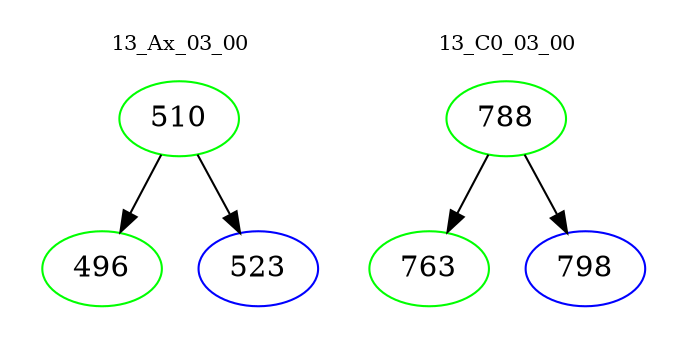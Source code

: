 digraph{
subgraph cluster_0 {
color = white
label = "13_Ax_03_00";
fontsize=10;
T0_510 [label="510", color="green"]
T0_510 -> T0_496 [color="black"]
T0_496 [label="496", color="green"]
T0_510 -> T0_523 [color="black"]
T0_523 [label="523", color="blue"]
}
subgraph cluster_1 {
color = white
label = "13_C0_03_00";
fontsize=10;
T1_788 [label="788", color="green"]
T1_788 -> T1_763 [color="black"]
T1_763 [label="763", color="green"]
T1_788 -> T1_798 [color="black"]
T1_798 [label="798", color="blue"]
}
}
